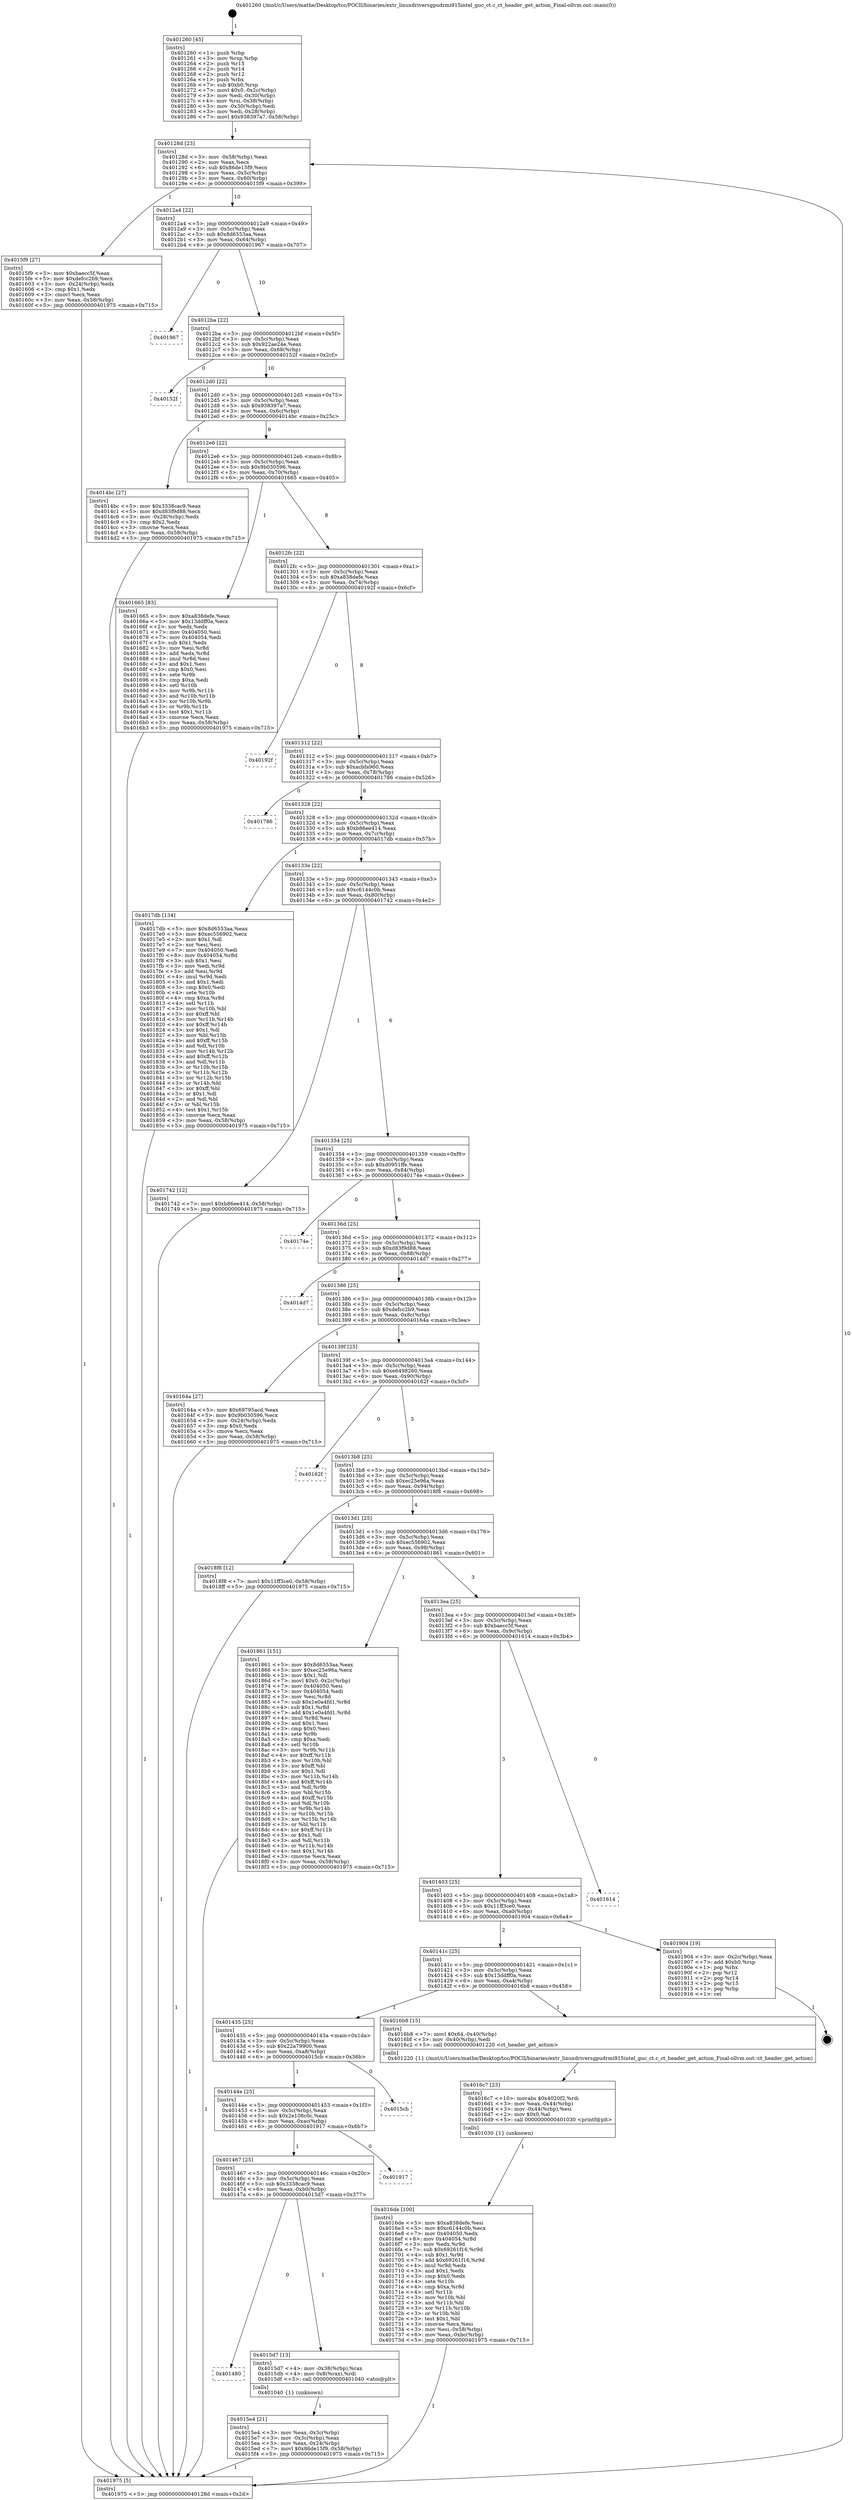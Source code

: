 digraph "0x401260" {
  label = "0x401260 (/mnt/c/Users/mathe/Desktop/tcc/POCII/binaries/extr_linuxdriversgpudrmi915intel_guc_ct.c_ct_header_get_action_Final-ollvm.out::main(0))"
  labelloc = "t"
  node[shape=record]

  Entry [label="",width=0.3,height=0.3,shape=circle,fillcolor=black,style=filled]
  "0x40128d" [label="{
     0x40128d [23]\l
     | [instrs]\l
     &nbsp;&nbsp;0x40128d \<+3\>: mov -0x58(%rbp),%eax\l
     &nbsp;&nbsp;0x401290 \<+2\>: mov %eax,%ecx\l
     &nbsp;&nbsp;0x401292 \<+6\>: sub $0x86de15f9,%ecx\l
     &nbsp;&nbsp;0x401298 \<+3\>: mov %eax,-0x5c(%rbp)\l
     &nbsp;&nbsp;0x40129b \<+3\>: mov %ecx,-0x60(%rbp)\l
     &nbsp;&nbsp;0x40129e \<+6\>: je 00000000004015f9 \<main+0x399\>\l
  }"]
  "0x4015f9" [label="{
     0x4015f9 [27]\l
     | [instrs]\l
     &nbsp;&nbsp;0x4015f9 \<+5\>: mov $0xbaecc5f,%eax\l
     &nbsp;&nbsp;0x4015fe \<+5\>: mov $0xdefcc2b9,%ecx\l
     &nbsp;&nbsp;0x401603 \<+3\>: mov -0x24(%rbp),%edx\l
     &nbsp;&nbsp;0x401606 \<+3\>: cmp $0x1,%edx\l
     &nbsp;&nbsp;0x401609 \<+3\>: cmovl %ecx,%eax\l
     &nbsp;&nbsp;0x40160c \<+3\>: mov %eax,-0x58(%rbp)\l
     &nbsp;&nbsp;0x40160f \<+5\>: jmp 0000000000401975 \<main+0x715\>\l
  }"]
  "0x4012a4" [label="{
     0x4012a4 [22]\l
     | [instrs]\l
     &nbsp;&nbsp;0x4012a4 \<+5\>: jmp 00000000004012a9 \<main+0x49\>\l
     &nbsp;&nbsp;0x4012a9 \<+3\>: mov -0x5c(%rbp),%eax\l
     &nbsp;&nbsp;0x4012ac \<+5\>: sub $0x8d6553aa,%eax\l
     &nbsp;&nbsp;0x4012b1 \<+3\>: mov %eax,-0x64(%rbp)\l
     &nbsp;&nbsp;0x4012b4 \<+6\>: je 0000000000401967 \<main+0x707\>\l
  }"]
  Exit [label="",width=0.3,height=0.3,shape=circle,fillcolor=black,style=filled,peripheries=2]
  "0x401967" [label="{
     0x401967\l
  }", style=dashed]
  "0x4012ba" [label="{
     0x4012ba [22]\l
     | [instrs]\l
     &nbsp;&nbsp;0x4012ba \<+5\>: jmp 00000000004012bf \<main+0x5f\>\l
     &nbsp;&nbsp;0x4012bf \<+3\>: mov -0x5c(%rbp),%eax\l
     &nbsp;&nbsp;0x4012c2 \<+5\>: sub $0x922ae24e,%eax\l
     &nbsp;&nbsp;0x4012c7 \<+3\>: mov %eax,-0x68(%rbp)\l
     &nbsp;&nbsp;0x4012ca \<+6\>: je 000000000040152f \<main+0x2cf\>\l
  }"]
  "0x4016de" [label="{
     0x4016de [100]\l
     | [instrs]\l
     &nbsp;&nbsp;0x4016de \<+5\>: mov $0xa838defe,%esi\l
     &nbsp;&nbsp;0x4016e3 \<+5\>: mov $0xc6144c0b,%ecx\l
     &nbsp;&nbsp;0x4016e8 \<+7\>: mov 0x404050,%edx\l
     &nbsp;&nbsp;0x4016ef \<+8\>: mov 0x404054,%r8d\l
     &nbsp;&nbsp;0x4016f7 \<+3\>: mov %edx,%r9d\l
     &nbsp;&nbsp;0x4016fa \<+7\>: sub $0x69261f16,%r9d\l
     &nbsp;&nbsp;0x401701 \<+4\>: sub $0x1,%r9d\l
     &nbsp;&nbsp;0x401705 \<+7\>: add $0x69261f16,%r9d\l
     &nbsp;&nbsp;0x40170c \<+4\>: imul %r9d,%edx\l
     &nbsp;&nbsp;0x401710 \<+3\>: and $0x1,%edx\l
     &nbsp;&nbsp;0x401713 \<+3\>: cmp $0x0,%edx\l
     &nbsp;&nbsp;0x401716 \<+4\>: sete %r10b\l
     &nbsp;&nbsp;0x40171a \<+4\>: cmp $0xa,%r8d\l
     &nbsp;&nbsp;0x40171e \<+4\>: setl %r11b\l
     &nbsp;&nbsp;0x401722 \<+3\>: mov %r10b,%bl\l
     &nbsp;&nbsp;0x401725 \<+3\>: and %r11b,%bl\l
     &nbsp;&nbsp;0x401728 \<+3\>: xor %r11b,%r10b\l
     &nbsp;&nbsp;0x40172b \<+3\>: or %r10b,%bl\l
     &nbsp;&nbsp;0x40172e \<+3\>: test $0x1,%bl\l
     &nbsp;&nbsp;0x401731 \<+3\>: cmovne %ecx,%esi\l
     &nbsp;&nbsp;0x401734 \<+3\>: mov %esi,-0x58(%rbp)\l
     &nbsp;&nbsp;0x401737 \<+6\>: mov %eax,-0xbc(%rbp)\l
     &nbsp;&nbsp;0x40173d \<+5\>: jmp 0000000000401975 \<main+0x715\>\l
  }"]
  "0x40152f" [label="{
     0x40152f\l
  }", style=dashed]
  "0x4012d0" [label="{
     0x4012d0 [22]\l
     | [instrs]\l
     &nbsp;&nbsp;0x4012d0 \<+5\>: jmp 00000000004012d5 \<main+0x75\>\l
     &nbsp;&nbsp;0x4012d5 \<+3\>: mov -0x5c(%rbp),%eax\l
     &nbsp;&nbsp;0x4012d8 \<+5\>: sub $0x938397a7,%eax\l
     &nbsp;&nbsp;0x4012dd \<+3\>: mov %eax,-0x6c(%rbp)\l
     &nbsp;&nbsp;0x4012e0 \<+6\>: je 00000000004014bc \<main+0x25c\>\l
  }"]
  "0x4016c7" [label="{
     0x4016c7 [23]\l
     | [instrs]\l
     &nbsp;&nbsp;0x4016c7 \<+10\>: movabs $0x4020f2,%rdi\l
     &nbsp;&nbsp;0x4016d1 \<+3\>: mov %eax,-0x44(%rbp)\l
     &nbsp;&nbsp;0x4016d4 \<+3\>: mov -0x44(%rbp),%esi\l
     &nbsp;&nbsp;0x4016d7 \<+2\>: mov $0x0,%al\l
     &nbsp;&nbsp;0x4016d9 \<+5\>: call 0000000000401030 \<printf@plt\>\l
     | [calls]\l
     &nbsp;&nbsp;0x401030 \{1\} (unknown)\l
  }"]
  "0x4014bc" [label="{
     0x4014bc [27]\l
     | [instrs]\l
     &nbsp;&nbsp;0x4014bc \<+5\>: mov $0x3338cac9,%eax\l
     &nbsp;&nbsp;0x4014c1 \<+5\>: mov $0xd83f9d88,%ecx\l
     &nbsp;&nbsp;0x4014c6 \<+3\>: mov -0x28(%rbp),%edx\l
     &nbsp;&nbsp;0x4014c9 \<+3\>: cmp $0x2,%edx\l
     &nbsp;&nbsp;0x4014cc \<+3\>: cmovne %ecx,%eax\l
     &nbsp;&nbsp;0x4014cf \<+3\>: mov %eax,-0x58(%rbp)\l
     &nbsp;&nbsp;0x4014d2 \<+5\>: jmp 0000000000401975 \<main+0x715\>\l
  }"]
  "0x4012e6" [label="{
     0x4012e6 [22]\l
     | [instrs]\l
     &nbsp;&nbsp;0x4012e6 \<+5\>: jmp 00000000004012eb \<main+0x8b\>\l
     &nbsp;&nbsp;0x4012eb \<+3\>: mov -0x5c(%rbp),%eax\l
     &nbsp;&nbsp;0x4012ee \<+5\>: sub $0x9b030596,%eax\l
     &nbsp;&nbsp;0x4012f3 \<+3\>: mov %eax,-0x70(%rbp)\l
     &nbsp;&nbsp;0x4012f6 \<+6\>: je 0000000000401665 \<main+0x405\>\l
  }"]
  "0x401975" [label="{
     0x401975 [5]\l
     | [instrs]\l
     &nbsp;&nbsp;0x401975 \<+5\>: jmp 000000000040128d \<main+0x2d\>\l
  }"]
  "0x401260" [label="{
     0x401260 [45]\l
     | [instrs]\l
     &nbsp;&nbsp;0x401260 \<+1\>: push %rbp\l
     &nbsp;&nbsp;0x401261 \<+3\>: mov %rsp,%rbp\l
     &nbsp;&nbsp;0x401264 \<+2\>: push %r15\l
     &nbsp;&nbsp;0x401266 \<+2\>: push %r14\l
     &nbsp;&nbsp;0x401268 \<+2\>: push %r12\l
     &nbsp;&nbsp;0x40126a \<+1\>: push %rbx\l
     &nbsp;&nbsp;0x40126b \<+7\>: sub $0xb0,%rsp\l
     &nbsp;&nbsp;0x401272 \<+7\>: movl $0x0,-0x2c(%rbp)\l
     &nbsp;&nbsp;0x401279 \<+3\>: mov %edi,-0x30(%rbp)\l
     &nbsp;&nbsp;0x40127c \<+4\>: mov %rsi,-0x38(%rbp)\l
     &nbsp;&nbsp;0x401280 \<+3\>: mov -0x30(%rbp),%edi\l
     &nbsp;&nbsp;0x401283 \<+3\>: mov %edi,-0x28(%rbp)\l
     &nbsp;&nbsp;0x401286 \<+7\>: movl $0x938397a7,-0x58(%rbp)\l
  }"]
  "0x4015e4" [label="{
     0x4015e4 [21]\l
     | [instrs]\l
     &nbsp;&nbsp;0x4015e4 \<+3\>: mov %eax,-0x3c(%rbp)\l
     &nbsp;&nbsp;0x4015e7 \<+3\>: mov -0x3c(%rbp),%eax\l
     &nbsp;&nbsp;0x4015ea \<+3\>: mov %eax,-0x24(%rbp)\l
     &nbsp;&nbsp;0x4015ed \<+7\>: movl $0x86de15f9,-0x58(%rbp)\l
     &nbsp;&nbsp;0x4015f4 \<+5\>: jmp 0000000000401975 \<main+0x715\>\l
  }"]
  "0x401665" [label="{
     0x401665 [83]\l
     | [instrs]\l
     &nbsp;&nbsp;0x401665 \<+5\>: mov $0xa838defe,%eax\l
     &nbsp;&nbsp;0x40166a \<+5\>: mov $0x13ddff0a,%ecx\l
     &nbsp;&nbsp;0x40166f \<+2\>: xor %edx,%edx\l
     &nbsp;&nbsp;0x401671 \<+7\>: mov 0x404050,%esi\l
     &nbsp;&nbsp;0x401678 \<+7\>: mov 0x404054,%edi\l
     &nbsp;&nbsp;0x40167f \<+3\>: sub $0x1,%edx\l
     &nbsp;&nbsp;0x401682 \<+3\>: mov %esi,%r8d\l
     &nbsp;&nbsp;0x401685 \<+3\>: add %edx,%r8d\l
     &nbsp;&nbsp;0x401688 \<+4\>: imul %r8d,%esi\l
     &nbsp;&nbsp;0x40168c \<+3\>: and $0x1,%esi\l
     &nbsp;&nbsp;0x40168f \<+3\>: cmp $0x0,%esi\l
     &nbsp;&nbsp;0x401692 \<+4\>: sete %r9b\l
     &nbsp;&nbsp;0x401696 \<+3\>: cmp $0xa,%edi\l
     &nbsp;&nbsp;0x401699 \<+4\>: setl %r10b\l
     &nbsp;&nbsp;0x40169d \<+3\>: mov %r9b,%r11b\l
     &nbsp;&nbsp;0x4016a0 \<+3\>: and %r10b,%r11b\l
     &nbsp;&nbsp;0x4016a3 \<+3\>: xor %r10b,%r9b\l
     &nbsp;&nbsp;0x4016a6 \<+3\>: or %r9b,%r11b\l
     &nbsp;&nbsp;0x4016a9 \<+4\>: test $0x1,%r11b\l
     &nbsp;&nbsp;0x4016ad \<+3\>: cmovne %ecx,%eax\l
     &nbsp;&nbsp;0x4016b0 \<+3\>: mov %eax,-0x58(%rbp)\l
     &nbsp;&nbsp;0x4016b3 \<+5\>: jmp 0000000000401975 \<main+0x715\>\l
  }"]
  "0x4012fc" [label="{
     0x4012fc [22]\l
     | [instrs]\l
     &nbsp;&nbsp;0x4012fc \<+5\>: jmp 0000000000401301 \<main+0xa1\>\l
     &nbsp;&nbsp;0x401301 \<+3\>: mov -0x5c(%rbp),%eax\l
     &nbsp;&nbsp;0x401304 \<+5\>: sub $0xa838defe,%eax\l
     &nbsp;&nbsp;0x401309 \<+3\>: mov %eax,-0x74(%rbp)\l
     &nbsp;&nbsp;0x40130c \<+6\>: je 000000000040192f \<main+0x6cf\>\l
  }"]
  "0x401480" [label="{
     0x401480\l
  }", style=dashed]
  "0x40192f" [label="{
     0x40192f\l
  }", style=dashed]
  "0x401312" [label="{
     0x401312 [22]\l
     | [instrs]\l
     &nbsp;&nbsp;0x401312 \<+5\>: jmp 0000000000401317 \<main+0xb7\>\l
     &nbsp;&nbsp;0x401317 \<+3\>: mov -0x5c(%rbp),%eax\l
     &nbsp;&nbsp;0x40131a \<+5\>: sub $0xacbfa960,%eax\l
     &nbsp;&nbsp;0x40131f \<+3\>: mov %eax,-0x78(%rbp)\l
     &nbsp;&nbsp;0x401322 \<+6\>: je 0000000000401786 \<main+0x526\>\l
  }"]
  "0x4015d7" [label="{
     0x4015d7 [13]\l
     | [instrs]\l
     &nbsp;&nbsp;0x4015d7 \<+4\>: mov -0x38(%rbp),%rax\l
     &nbsp;&nbsp;0x4015db \<+4\>: mov 0x8(%rax),%rdi\l
     &nbsp;&nbsp;0x4015df \<+5\>: call 0000000000401040 \<atoi@plt\>\l
     | [calls]\l
     &nbsp;&nbsp;0x401040 \{1\} (unknown)\l
  }"]
  "0x401786" [label="{
     0x401786\l
  }", style=dashed]
  "0x401328" [label="{
     0x401328 [22]\l
     | [instrs]\l
     &nbsp;&nbsp;0x401328 \<+5\>: jmp 000000000040132d \<main+0xcd\>\l
     &nbsp;&nbsp;0x40132d \<+3\>: mov -0x5c(%rbp),%eax\l
     &nbsp;&nbsp;0x401330 \<+5\>: sub $0xb86ee414,%eax\l
     &nbsp;&nbsp;0x401335 \<+3\>: mov %eax,-0x7c(%rbp)\l
     &nbsp;&nbsp;0x401338 \<+6\>: je 00000000004017db \<main+0x57b\>\l
  }"]
  "0x401467" [label="{
     0x401467 [25]\l
     | [instrs]\l
     &nbsp;&nbsp;0x401467 \<+5\>: jmp 000000000040146c \<main+0x20c\>\l
     &nbsp;&nbsp;0x40146c \<+3\>: mov -0x5c(%rbp),%eax\l
     &nbsp;&nbsp;0x40146f \<+5\>: sub $0x3338cac9,%eax\l
     &nbsp;&nbsp;0x401474 \<+6\>: mov %eax,-0xb0(%rbp)\l
     &nbsp;&nbsp;0x40147a \<+6\>: je 00000000004015d7 \<main+0x377\>\l
  }"]
  "0x4017db" [label="{
     0x4017db [134]\l
     | [instrs]\l
     &nbsp;&nbsp;0x4017db \<+5\>: mov $0x8d6553aa,%eax\l
     &nbsp;&nbsp;0x4017e0 \<+5\>: mov $0xec556902,%ecx\l
     &nbsp;&nbsp;0x4017e5 \<+2\>: mov $0x1,%dl\l
     &nbsp;&nbsp;0x4017e7 \<+2\>: xor %esi,%esi\l
     &nbsp;&nbsp;0x4017e9 \<+7\>: mov 0x404050,%edi\l
     &nbsp;&nbsp;0x4017f0 \<+8\>: mov 0x404054,%r8d\l
     &nbsp;&nbsp;0x4017f8 \<+3\>: sub $0x1,%esi\l
     &nbsp;&nbsp;0x4017fb \<+3\>: mov %edi,%r9d\l
     &nbsp;&nbsp;0x4017fe \<+3\>: add %esi,%r9d\l
     &nbsp;&nbsp;0x401801 \<+4\>: imul %r9d,%edi\l
     &nbsp;&nbsp;0x401805 \<+3\>: and $0x1,%edi\l
     &nbsp;&nbsp;0x401808 \<+3\>: cmp $0x0,%edi\l
     &nbsp;&nbsp;0x40180b \<+4\>: sete %r10b\l
     &nbsp;&nbsp;0x40180f \<+4\>: cmp $0xa,%r8d\l
     &nbsp;&nbsp;0x401813 \<+4\>: setl %r11b\l
     &nbsp;&nbsp;0x401817 \<+3\>: mov %r10b,%bl\l
     &nbsp;&nbsp;0x40181a \<+3\>: xor $0xff,%bl\l
     &nbsp;&nbsp;0x40181d \<+3\>: mov %r11b,%r14b\l
     &nbsp;&nbsp;0x401820 \<+4\>: xor $0xff,%r14b\l
     &nbsp;&nbsp;0x401824 \<+3\>: xor $0x1,%dl\l
     &nbsp;&nbsp;0x401827 \<+3\>: mov %bl,%r15b\l
     &nbsp;&nbsp;0x40182a \<+4\>: and $0xff,%r15b\l
     &nbsp;&nbsp;0x40182e \<+3\>: and %dl,%r10b\l
     &nbsp;&nbsp;0x401831 \<+3\>: mov %r14b,%r12b\l
     &nbsp;&nbsp;0x401834 \<+4\>: and $0xff,%r12b\l
     &nbsp;&nbsp;0x401838 \<+3\>: and %dl,%r11b\l
     &nbsp;&nbsp;0x40183b \<+3\>: or %r10b,%r15b\l
     &nbsp;&nbsp;0x40183e \<+3\>: or %r11b,%r12b\l
     &nbsp;&nbsp;0x401841 \<+3\>: xor %r12b,%r15b\l
     &nbsp;&nbsp;0x401844 \<+3\>: or %r14b,%bl\l
     &nbsp;&nbsp;0x401847 \<+3\>: xor $0xff,%bl\l
     &nbsp;&nbsp;0x40184a \<+3\>: or $0x1,%dl\l
     &nbsp;&nbsp;0x40184d \<+2\>: and %dl,%bl\l
     &nbsp;&nbsp;0x40184f \<+3\>: or %bl,%r15b\l
     &nbsp;&nbsp;0x401852 \<+4\>: test $0x1,%r15b\l
     &nbsp;&nbsp;0x401856 \<+3\>: cmovne %ecx,%eax\l
     &nbsp;&nbsp;0x401859 \<+3\>: mov %eax,-0x58(%rbp)\l
     &nbsp;&nbsp;0x40185c \<+5\>: jmp 0000000000401975 \<main+0x715\>\l
  }"]
  "0x40133e" [label="{
     0x40133e [22]\l
     | [instrs]\l
     &nbsp;&nbsp;0x40133e \<+5\>: jmp 0000000000401343 \<main+0xe3\>\l
     &nbsp;&nbsp;0x401343 \<+3\>: mov -0x5c(%rbp),%eax\l
     &nbsp;&nbsp;0x401346 \<+5\>: sub $0xc6144c0b,%eax\l
     &nbsp;&nbsp;0x40134b \<+3\>: mov %eax,-0x80(%rbp)\l
     &nbsp;&nbsp;0x40134e \<+6\>: je 0000000000401742 \<main+0x4e2\>\l
  }"]
  "0x401917" [label="{
     0x401917\l
  }", style=dashed]
  "0x401742" [label="{
     0x401742 [12]\l
     | [instrs]\l
     &nbsp;&nbsp;0x401742 \<+7\>: movl $0xb86ee414,-0x58(%rbp)\l
     &nbsp;&nbsp;0x401749 \<+5\>: jmp 0000000000401975 \<main+0x715\>\l
  }"]
  "0x401354" [label="{
     0x401354 [25]\l
     | [instrs]\l
     &nbsp;&nbsp;0x401354 \<+5\>: jmp 0000000000401359 \<main+0xf9\>\l
     &nbsp;&nbsp;0x401359 \<+3\>: mov -0x5c(%rbp),%eax\l
     &nbsp;&nbsp;0x40135c \<+5\>: sub $0xd0951ffe,%eax\l
     &nbsp;&nbsp;0x401361 \<+6\>: mov %eax,-0x84(%rbp)\l
     &nbsp;&nbsp;0x401367 \<+6\>: je 000000000040174e \<main+0x4ee\>\l
  }"]
  "0x40144e" [label="{
     0x40144e [25]\l
     | [instrs]\l
     &nbsp;&nbsp;0x40144e \<+5\>: jmp 0000000000401453 \<main+0x1f3\>\l
     &nbsp;&nbsp;0x401453 \<+3\>: mov -0x5c(%rbp),%eax\l
     &nbsp;&nbsp;0x401456 \<+5\>: sub $0x2e108c0c,%eax\l
     &nbsp;&nbsp;0x40145b \<+6\>: mov %eax,-0xac(%rbp)\l
     &nbsp;&nbsp;0x401461 \<+6\>: je 0000000000401917 \<main+0x6b7\>\l
  }"]
  "0x40174e" [label="{
     0x40174e\l
  }", style=dashed]
  "0x40136d" [label="{
     0x40136d [25]\l
     | [instrs]\l
     &nbsp;&nbsp;0x40136d \<+5\>: jmp 0000000000401372 \<main+0x112\>\l
     &nbsp;&nbsp;0x401372 \<+3\>: mov -0x5c(%rbp),%eax\l
     &nbsp;&nbsp;0x401375 \<+5\>: sub $0xd83f9d88,%eax\l
     &nbsp;&nbsp;0x40137a \<+6\>: mov %eax,-0x88(%rbp)\l
     &nbsp;&nbsp;0x401380 \<+6\>: je 00000000004014d7 \<main+0x277\>\l
  }"]
  "0x4015cb" [label="{
     0x4015cb\l
  }", style=dashed]
  "0x4014d7" [label="{
     0x4014d7\l
  }", style=dashed]
  "0x401386" [label="{
     0x401386 [25]\l
     | [instrs]\l
     &nbsp;&nbsp;0x401386 \<+5\>: jmp 000000000040138b \<main+0x12b\>\l
     &nbsp;&nbsp;0x40138b \<+3\>: mov -0x5c(%rbp),%eax\l
     &nbsp;&nbsp;0x40138e \<+5\>: sub $0xdefcc2b9,%eax\l
     &nbsp;&nbsp;0x401393 \<+6\>: mov %eax,-0x8c(%rbp)\l
     &nbsp;&nbsp;0x401399 \<+6\>: je 000000000040164a \<main+0x3ea\>\l
  }"]
  "0x401435" [label="{
     0x401435 [25]\l
     | [instrs]\l
     &nbsp;&nbsp;0x401435 \<+5\>: jmp 000000000040143a \<main+0x1da\>\l
     &nbsp;&nbsp;0x40143a \<+3\>: mov -0x5c(%rbp),%eax\l
     &nbsp;&nbsp;0x40143d \<+5\>: sub $0x22a79900,%eax\l
     &nbsp;&nbsp;0x401442 \<+6\>: mov %eax,-0xa8(%rbp)\l
     &nbsp;&nbsp;0x401448 \<+6\>: je 00000000004015cb \<main+0x36b\>\l
  }"]
  "0x40164a" [label="{
     0x40164a [27]\l
     | [instrs]\l
     &nbsp;&nbsp;0x40164a \<+5\>: mov $0x69795acd,%eax\l
     &nbsp;&nbsp;0x40164f \<+5\>: mov $0x9b030596,%ecx\l
     &nbsp;&nbsp;0x401654 \<+3\>: mov -0x24(%rbp),%edx\l
     &nbsp;&nbsp;0x401657 \<+3\>: cmp $0x0,%edx\l
     &nbsp;&nbsp;0x40165a \<+3\>: cmove %ecx,%eax\l
     &nbsp;&nbsp;0x40165d \<+3\>: mov %eax,-0x58(%rbp)\l
     &nbsp;&nbsp;0x401660 \<+5\>: jmp 0000000000401975 \<main+0x715\>\l
  }"]
  "0x40139f" [label="{
     0x40139f [25]\l
     | [instrs]\l
     &nbsp;&nbsp;0x40139f \<+5\>: jmp 00000000004013a4 \<main+0x144\>\l
     &nbsp;&nbsp;0x4013a4 \<+3\>: mov -0x5c(%rbp),%eax\l
     &nbsp;&nbsp;0x4013a7 \<+5\>: sub $0xe6498260,%eax\l
     &nbsp;&nbsp;0x4013ac \<+6\>: mov %eax,-0x90(%rbp)\l
     &nbsp;&nbsp;0x4013b2 \<+6\>: je 000000000040162f \<main+0x3cf\>\l
  }"]
  "0x4016b8" [label="{
     0x4016b8 [15]\l
     | [instrs]\l
     &nbsp;&nbsp;0x4016b8 \<+7\>: movl $0x64,-0x40(%rbp)\l
     &nbsp;&nbsp;0x4016bf \<+3\>: mov -0x40(%rbp),%edi\l
     &nbsp;&nbsp;0x4016c2 \<+5\>: call 0000000000401220 \<ct_header_get_action\>\l
     | [calls]\l
     &nbsp;&nbsp;0x401220 \{1\} (/mnt/c/Users/mathe/Desktop/tcc/POCII/binaries/extr_linuxdriversgpudrmi915intel_guc_ct.c_ct_header_get_action_Final-ollvm.out::ct_header_get_action)\l
  }"]
  "0x40162f" [label="{
     0x40162f\l
  }", style=dashed]
  "0x4013b8" [label="{
     0x4013b8 [25]\l
     | [instrs]\l
     &nbsp;&nbsp;0x4013b8 \<+5\>: jmp 00000000004013bd \<main+0x15d\>\l
     &nbsp;&nbsp;0x4013bd \<+3\>: mov -0x5c(%rbp),%eax\l
     &nbsp;&nbsp;0x4013c0 \<+5\>: sub $0xec25e96a,%eax\l
     &nbsp;&nbsp;0x4013c5 \<+6\>: mov %eax,-0x94(%rbp)\l
     &nbsp;&nbsp;0x4013cb \<+6\>: je 00000000004018f8 \<main+0x698\>\l
  }"]
  "0x40141c" [label="{
     0x40141c [25]\l
     | [instrs]\l
     &nbsp;&nbsp;0x40141c \<+5\>: jmp 0000000000401421 \<main+0x1c1\>\l
     &nbsp;&nbsp;0x401421 \<+3\>: mov -0x5c(%rbp),%eax\l
     &nbsp;&nbsp;0x401424 \<+5\>: sub $0x13ddff0a,%eax\l
     &nbsp;&nbsp;0x401429 \<+6\>: mov %eax,-0xa4(%rbp)\l
     &nbsp;&nbsp;0x40142f \<+6\>: je 00000000004016b8 \<main+0x458\>\l
  }"]
  "0x4018f8" [label="{
     0x4018f8 [12]\l
     | [instrs]\l
     &nbsp;&nbsp;0x4018f8 \<+7\>: movl $0x11ff3ce0,-0x58(%rbp)\l
     &nbsp;&nbsp;0x4018ff \<+5\>: jmp 0000000000401975 \<main+0x715\>\l
  }"]
  "0x4013d1" [label="{
     0x4013d1 [25]\l
     | [instrs]\l
     &nbsp;&nbsp;0x4013d1 \<+5\>: jmp 00000000004013d6 \<main+0x176\>\l
     &nbsp;&nbsp;0x4013d6 \<+3\>: mov -0x5c(%rbp),%eax\l
     &nbsp;&nbsp;0x4013d9 \<+5\>: sub $0xec556902,%eax\l
     &nbsp;&nbsp;0x4013de \<+6\>: mov %eax,-0x98(%rbp)\l
     &nbsp;&nbsp;0x4013e4 \<+6\>: je 0000000000401861 \<main+0x601\>\l
  }"]
  "0x401904" [label="{
     0x401904 [19]\l
     | [instrs]\l
     &nbsp;&nbsp;0x401904 \<+3\>: mov -0x2c(%rbp),%eax\l
     &nbsp;&nbsp;0x401907 \<+7\>: add $0xb0,%rsp\l
     &nbsp;&nbsp;0x40190e \<+1\>: pop %rbx\l
     &nbsp;&nbsp;0x40190f \<+2\>: pop %r12\l
     &nbsp;&nbsp;0x401911 \<+2\>: pop %r14\l
     &nbsp;&nbsp;0x401913 \<+2\>: pop %r15\l
     &nbsp;&nbsp;0x401915 \<+1\>: pop %rbp\l
     &nbsp;&nbsp;0x401916 \<+1\>: ret\l
  }"]
  "0x401861" [label="{
     0x401861 [151]\l
     | [instrs]\l
     &nbsp;&nbsp;0x401861 \<+5\>: mov $0x8d6553aa,%eax\l
     &nbsp;&nbsp;0x401866 \<+5\>: mov $0xec25e96a,%ecx\l
     &nbsp;&nbsp;0x40186b \<+2\>: mov $0x1,%dl\l
     &nbsp;&nbsp;0x40186d \<+7\>: movl $0x0,-0x2c(%rbp)\l
     &nbsp;&nbsp;0x401874 \<+7\>: mov 0x404050,%esi\l
     &nbsp;&nbsp;0x40187b \<+7\>: mov 0x404054,%edi\l
     &nbsp;&nbsp;0x401882 \<+3\>: mov %esi,%r8d\l
     &nbsp;&nbsp;0x401885 \<+7\>: sub $0x1e0a4fd1,%r8d\l
     &nbsp;&nbsp;0x40188c \<+4\>: sub $0x1,%r8d\l
     &nbsp;&nbsp;0x401890 \<+7\>: add $0x1e0a4fd1,%r8d\l
     &nbsp;&nbsp;0x401897 \<+4\>: imul %r8d,%esi\l
     &nbsp;&nbsp;0x40189b \<+3\>: and $0x1,%esi\l
     &nbsp;&nbsp;0x40189e \<+3\>: cmp $0x0,%esi\l
     &nbsp;&nbsp;0x4018a1 \<+4\>: sete %r9b\l
     &nbsp;&nbsp;0x4018a5 \<+3\>: cmp $0xa,%edi\l
     &nbsp;&nbsp;0x4018a8 \<+4\>: setl %r10b\l
     &nbsp;&nbsp;0x4018ac \<+3\>: mov %r9b,%r11b\l
     &nbsp;&nbsp;0x4018af \<+4\>: xor $0xff,%r11b\l
     &nbsp;&nbsp;0x4018b3 \<+3\>: mov %r10b,%bl\l
     &nbsp;&nbsp;0x4018b6 \<+3\>: xor $0xff,%bl\l
     &nbsp;&nbsp;0x4018b9 \<+3\>: xor $0x1,%dl\l
     &nbsp;&nbsp;0x4018bc \<+3\>: mov %r11b,%r14b\l
     &nbsp;&nbsp;0x4018bf \<+4\>: and $0xff,%r14b\l
     &nbsp;&nbsp;0x4018c3 \<+3\>: and %dl,%r9b\l
     &nbsp;&nbsp;0x4018c6 \<+3\>: mov %bl,%r15b\l
     &nbsp;&nbsp;0x4018c9 \<+4\>: and $0xff,%r15b\l
     &nbsp;&nbsp;0x4018cd \<+3\>: and %dl,%r10b\l
     &nbsp;&nbsp;0x4018d0 \<+3\>: or %r9b,%r14b\l
     &nbsp;&nbsp;0x4018d3 \<+3\>: or %r10b,%r15b\l
     &nbsp;&nbsp;0x4018d6 \<+3\>: xor %r15b,%r14b\l
     &nbsp;&nbsp;0x4018d9 \<+3\>: or %bl,%r11b\l
     &nbsp;&nbsp;0x4018dc \<+4\>: xor $0xff,%r11b\l
     &nbsp;&nbsp;0x4018e0 \<+3\>: or $0x1,%dl\l
     &nbsp;&nbsp;0x4018e3 \<+3\>: and %dl,%r11b\l
     &nbsp;&nbsp;0x4018e6 \<+3\>: or %r11b,%r14b\l
     &nbsp;&nbsp;0x4018e9 \<+4\>: test $0x1,%r14b\l
     &nbsp;&nbsp;0x4018ed \<+3\>: cmovne %ecx,%eax\l
     &nbsp;&nbsp;0x4018f0 \<+3\>: mov %eax,-0x58(%rbp)\l
     &nbsp;&nbsp;0x4018f3 \<+5\>: jmp 0000000000401975 \<main+0x715\>\l
  }"]
  "0x4013ea" [label="{
     0x4013ea [25]\l
     | [instrs]\l
     &nbsp;&nbsp;0x4013ea \<+5\>: jmp 00000000004013ef \<main+0x18f\>\l
     &nbsp;&nbsp;0x4013ef \<+3\>: mov -0x5c(%rbp),%eax\l
     &nbsp;&nbsp;0x4013f2 \<+5\>: sub $0xbaecc5f,%eax\l
     &nbsp;&nbsp;0x4013f7 \<+6\>: mov %eax,-0x9c(%rbp)\l
     &nbsp;&nbsp;0x4013fd \<+6\>: je 0000000000401614 \<main+0x3b4\>\l
  }"]
  "0x401403" [label="{
     0x401403 [25]\l
     | [instrs]\l
     &nbsp;&nbsp;0x401403 \<+5\>: jmp 0000000000401408 \<main+0x1a8\>\l
     &nbsp;&nbsp;0x401408 \<+3\>: mov -0x5c(%rbp),%eax\l
     &nbsp;&nbsp;0x40140b \<+5\>: sub $0x11ff3ce0,%eax\l
     &nbsp;&nbsp;0x401410 \<+6\>: mov %eax,-0xa0(%rbp)\l
     &nbsp;&nbsp;0x401416 \<+6\>: je 0000000000401904 \<main+0x6a4\>\l
  }"]
  "0x401614" [label="{
     0x401614\l
  }", style=dashed]
  Entry -> "0x401260" [label=" 1"]
  "0x40128d" -> "0x4015f9" [label=" 1"]
  "0x40128d" -> "0x4012a4" [label=" 10"]
  "0x401904" -> Exit [label=" 1"]
  "0x4012a4" -> "0x401967" [label=" 0"]
  "0x4012a4" -> "0x4012ba" [label=" 10"]
  "0x4018f8" -> "0x401975" [label=" 1"]
  "0x4012ba" -> "0x40152f" [label=" 0"]
  "0x4012ba" -> "0x4012d0" [label=" 10"]
  "0x401861" -> "0x401975" [label=" 1"]
  "0x4012d0" -> "0x4014bc" [label=" 1"]
  "0x4012d0" -> "0x4012e6" [label=" 9"]
  "0x4014bc" -> "0x401975" [label=" 1"]
  "0x401260" -> "0x40128d" [label=" 1"]
  "0x401975" -> "0x40128d" [label=" 10"]
  "0x4017db" -> "0x401975" [label=" 1"]
  "0x4012e6" -> "0x401665" [label=" 1"]
  "0x4012e6" -> "0x4012fc" [label=" 8"]
  "0x401742" -> "0x401975" [label=" 1"]
  "0x4012fc" -> "0x40192f" [label=" 0"]
  "0x4012fc" -> "0x401312" [label=" 8"]
  "0x4016de" -> "0x401975" [label=" 1"]
  "0x401312" -> "0x401786" [label=" 0"]
  "0x401312" -> "0x401328" [label=" 8"]
  "0x4016c7" -> "0x4016de" [label=" 1"]
  "0x401328" -> "0x4017db" [label=" 1"]
  "0x401328" -> "0x40133e" [label=" 7"]
  "0x401665" -> "0x401975" [label=" 1"]
  "0x40133e" -> "0x401742" [label=" 1"]
  "0x40133e" -> "0x401354" [label=" 6"]
  "0x40164a" -> "0x401975" [label=" 1"]
  "0x401354" -> "0x40174e" [label=" 0"]
  "0x401354" -> "0x40136d" [label=" 6"]
  "0x4015e4" -> "0x401975" [label=" 1"]
  "0x40136d" -> "0x4014d7" [label=" 0"]
  "0x40136d" -> "0x401386" [label=" 6"]
  "0x4015d7" -> "0x4015e4" [label=" 1"]
  "0x401386" -> "0x40164a" [label=" 1"]
  "0x401386" -> "0x40139f" [label=" 5"]
  "0x401467" -> "0x4015d7" [label=" 1"]
  "0x40139f" -> "0x40162f" [label=" 0"]
  "0x40139f" -> "0x4013b8" [label=" 5"]
  "0x4016b8" -> "0x4016c7" [label=" 1"]
  "0x4013b8" -> "0x4018f8" [label=" 1"]
  "0x4013b8" -> "0x4013d1" [label=" 4"]
  "0x40144e" -> "0x401917" [label=" 0"]
  "0x4013d1" -> "0x401861" [label=" 1"]
  "0x4013d1" -> "0x4013ea" [label=" 3"]
  "0x4015f9" -> "0x401975" [label=" 1"]
  "0x4013ea" -> "0x401614" [label=" 0"]
  "0x4013ea" -> "0x401403" [label=" 3"]
  "0x401435" -> "0x40144e" [label=" 1"]
  "0x401403" -> "0x401904" [label=" 1"]
  "0x401403" -> "0x40141c" [label=" 2"]
  "0x40144e" -> "0x401467" [label=" 1"]
  "0x40141c" -> "0x4016b8" [label=" 1"]
  "0x40141c" -> "0x401435" [label=" 1"]
  "0x401467" -> "0x401480" [label=" 0"]
  "0x401435" -> "0x4015cb" [label=" 0"]
}
